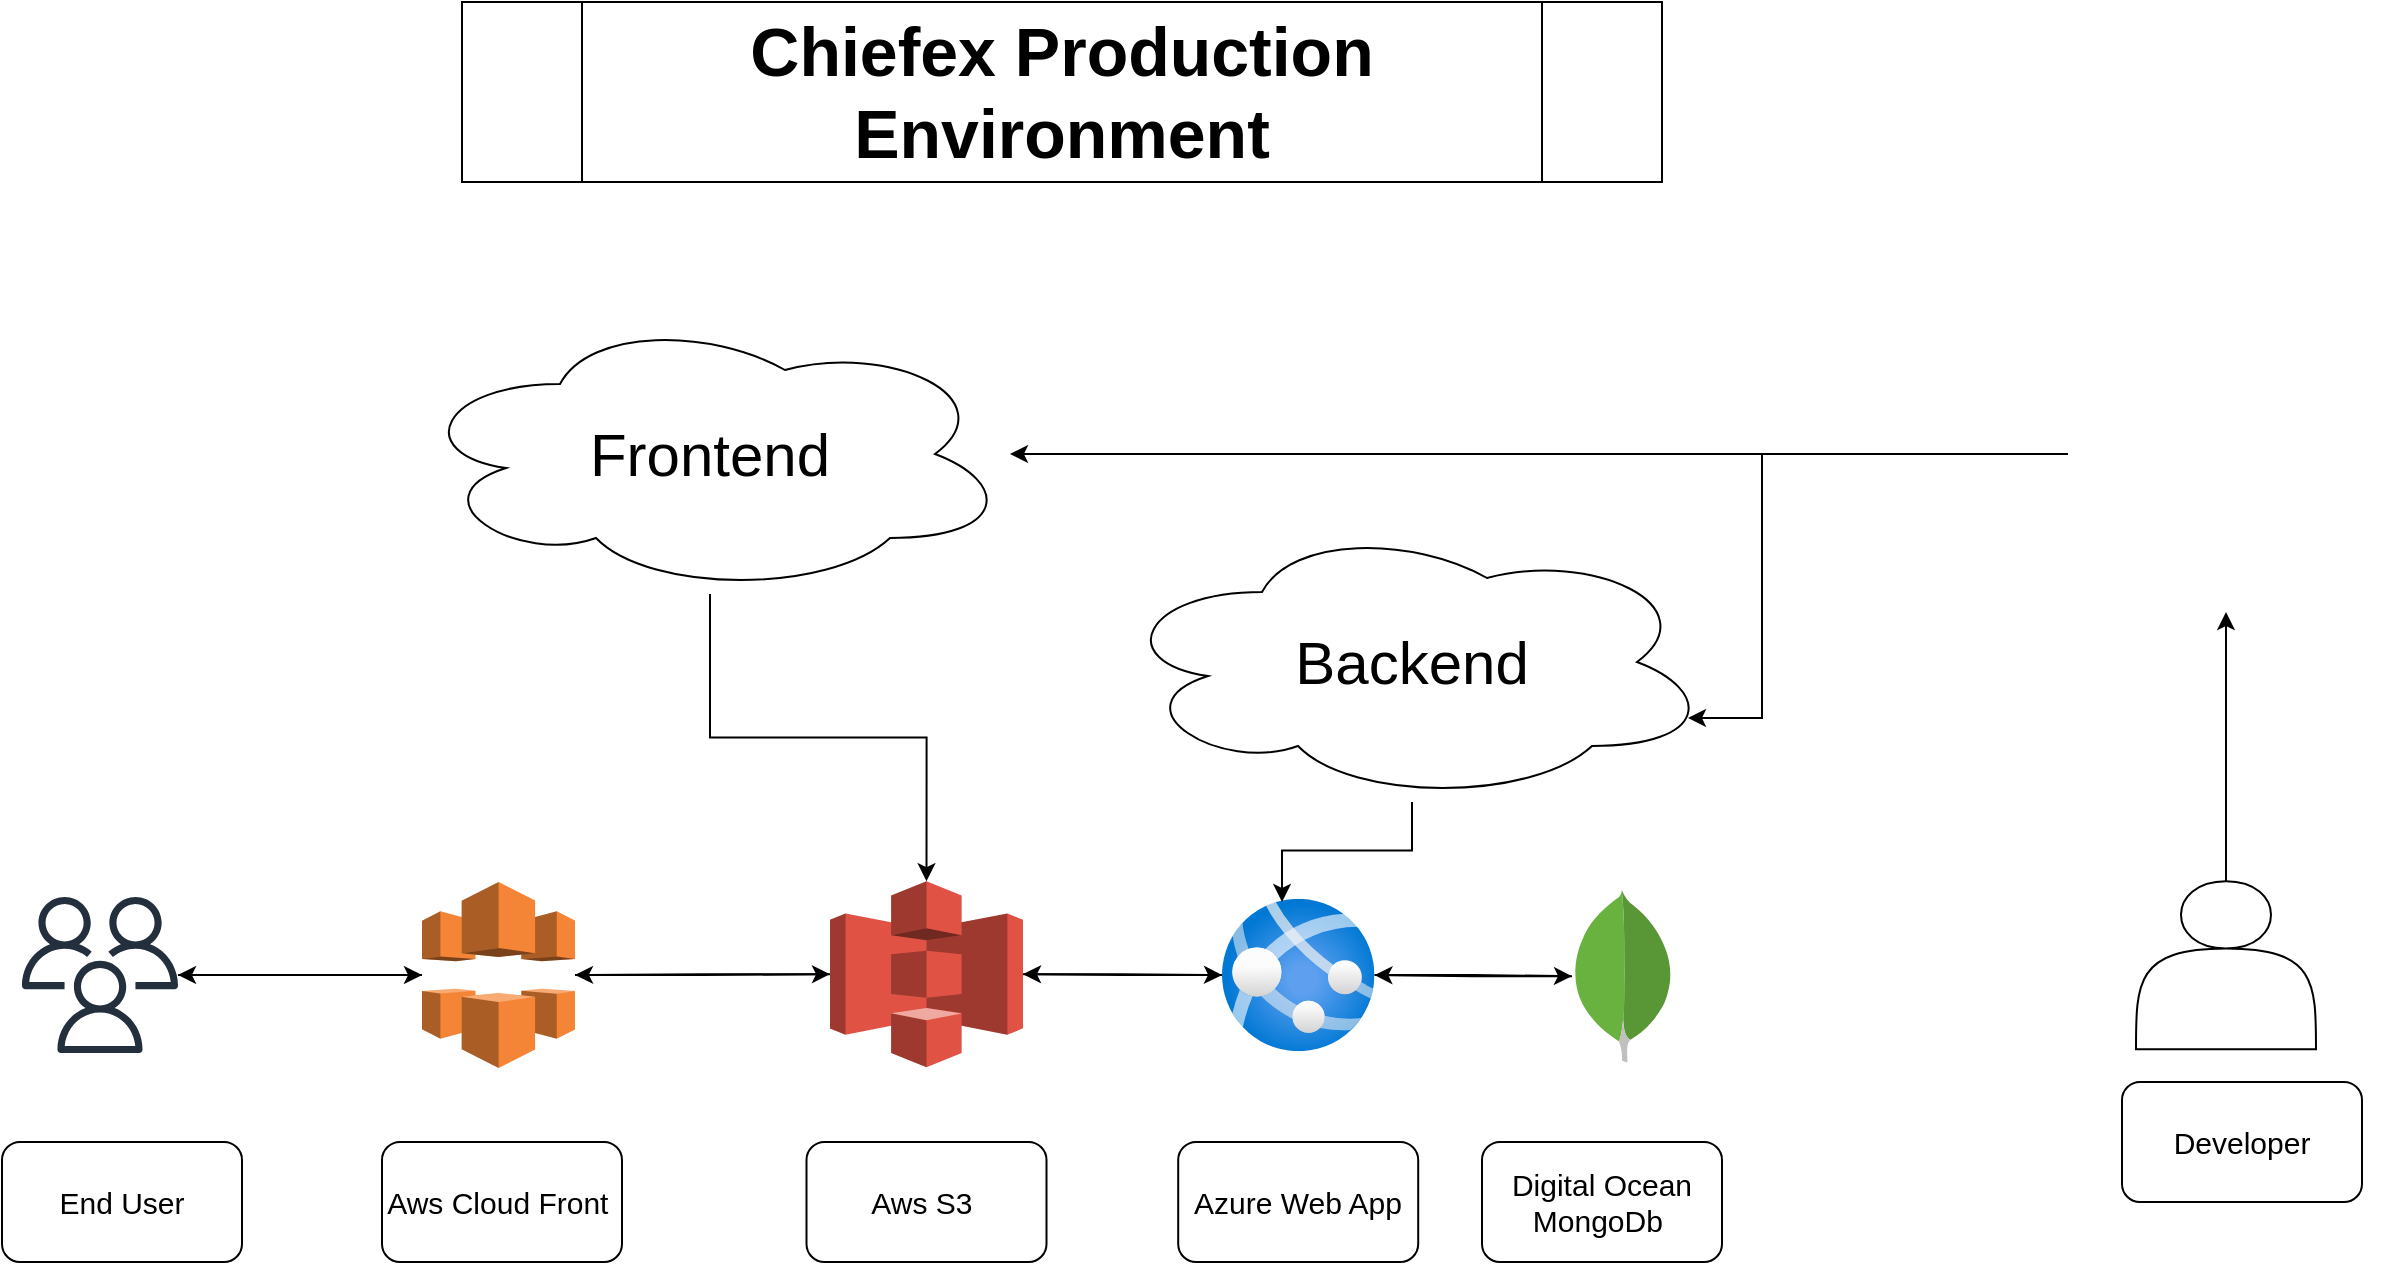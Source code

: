 <mxfile version="21.6.6" type="github">
  <diagram name="Page-1" id="3A8_eei9raIrwsvAf__b">
    <mxGraphModel dx="1354" dy="1795" grid="1" gridSize="10" guides="1" tooltips="1" connect="1" arrows="1" fold="1" page="1" pageScale="1" pageWidth="850" pageHeight="1100" math="0" shadow="0">
      <root>
        <mxCell id="0" />
        <mxCell id="1" parent="0" />
        <mxCell id="TJSnQC33qVE7md1FfvLm-20" style="edgeStyle=orthogonalEdgeStyle;rounded=0;orthogonalLoop=1;jettySize=auto;html=1;" edge="1" parent="1" source="TJSnQC33qVE7md1FfvLm-2" target="TJSnQC33qVE7md1FfvLm-5">
          <mxGeometry relative="1" as="geometry" />
        </mxCell>
        <mxCell id="TJSnQC33qVE7md1FfvLm-2" value="" style="dashed=0;outlineConnect=0;html=1;align=center;labelPosition=center;verticalLabelPosition=bottom;verticalAlign=top;shape=mxgraph.weblogos.mongodb" vertex="1" parent="1">
          <mxGeometry x="785" y="-366" width="51.2" height="86.2" as="geometry" />
        </mxCell>
        <mxCell id="TJSnQC33qVE7md1FfvLm-18" style="edgeStyle=orthogonalEdgeStyle;rounded=0;orthogonalLoop=1;jettySize=auto;html=1;" edge="1" parent="1" source="TJSnQC33qVE7md1FfvLm-3" target="TJSnQC33qVE7md1FfvLm-5">
          <mxGeometry relative="1" as="geometry" />
        </mxCell>
        <mxCell id="TJSnQC33qVE7md1FfvLm-23" style="edgeStyle=orthogonalEdgeStyle;rounded=0;orthogonalLoop=1;jettySize=auto;html=1;entryX=1;entryY=0.5;entryDx=0;entryDy=0;entryPerimeter=0;" edge="1" parent="1" source="TJSnQC33qVE7md1FfvLm-3" target="TJSnQC33qVE7md1FfvLm-4">
          <mxGeometry relative="1" as="geometry" />
        </mxCell>
        <mxCell id="TJSnQC33qVE7md1FfvLm-3" value="" style="outlineConnect=0;dashed=0;verticalLabelPosition=bottom;verticalAlign=top;align=center;html=1;shape=mxgraph.aws3.s3;fillColor=#E05243;gradientColor=none;" vertex="1" parent="1">
          <mxGeometry x="414" y="-370.4" width="96.5" height="93" as="geometry" />
        </mxCell>
        <mxCell id="TJSnQC33qVE7md1FfvLm-17" style="edgeStyle=orthogonalEdgeStyle;rounded=0;orthogonalLoop=1;jettySize=auto;html=1;entryX=0;entryY=0.5;entryDx=0;entryDy=0;entryPerimeter=0;" edge="1" parent="1" source="TJSnQC33qVE7md1FfvLm-4" target="TJSnQC33qVE7md1FfvLm-3">
          <mxGeometry relative="1" as="geometry" />
        </mxCell>
        <mxCell id="TJSnQC33qVE7md1FfvLm-24" style="edgeStyle=orthogonalEdgeStyle;rounded=0;orthogonalLoop=1;jettySize=auto;html=1;" edge="1" parent="1" source="TJSnQC33qVE7md1FfvLm-4" target="TJSnQC33qVE7md1FfvLm-9">
          <mxGeometry relative="1" as="geometry" />
        </mxCell>
        <mxCell id="TJSnQC33qVE7md1FfvLm-4" value="" style="outlineConnect=0;dashed=0;verticalLabelPosition=bottom;verticalAlign=top;align=center;html=1;shape=mxgraph.aws3.cloudfront;fillColor=#F58536;gradientColor=none;" vertex="1" parent="1">
          <mxGeometry x="210" y="-370" width="76.5" height="93" as="geometry" />
        </mxCell>
        <mxCell id="TJSnQC33qVE7md1FfvLm-19" value="" style="edgeStyle=orthogonalEdgeStyle;rounded=0;orthogonalLoop=1;jettySize=auto;html=1;" edge="1" parent="1" source="TJSnQC33qVE7md1FfvLm-5" target="TJSnQC33qVE7md1FfvLm-2">
          <mxGeometry relative="1" as="geometry" />
        </mxCell>
        <mxCell id="TJSnQC33qVE7md1FfvLm-22" style="edgeStyle=orthogonalEdgeStyle;rounded=0;orthogonalLoop=1;jettySize=auto;html=1;" edge="1" parent="1" source="TJSnQC33qVE7md1FfvLm-5" target="TJSnQC33qVE7md1FfvLm-3">
          <mxGeometry relative="1" as="geometry" />
        </mxCell>
        <mxCell id="TJSnQC33qVE7md1FfvLm-5" value="" style="image;aspect=fixed;html=1;points=[];align=center;fontSize=12;image=img/lib/azure2/app_services/App_Services.svg;" vertex="1" parent="1">
          <mxGeometry x="610" y="-361.6" width="76.2" height="76.2" as="geometry" />
        </mxCell>
        <mxCell id="TJSnQC33qVE7md1FfvLm-16" style="edgeStyle=orthogonalEdgeStyle;rounded=0;orthogonalLoop=1;jettySize=auto;html=1;entryX=0;entryY=0.5;entryDx=0;entryDy=0;entryPerimeter=0;" edge="1" parent="1" source="TJSnQC33qVE7md1FfvLm-9" target="TJSnQC33qVE7md1FfvLm-4">
          <mxGeometry relative="1" as="geometry" />
        </mxCell>
        <mxCell id="TJSnQC33qVE7md1FfvLm-9" value="" style="sketch=0;outlineConnect=0;fontColor=#232F3E;gradientColor=none;fillColor=#232F3D;strokeColor=none;dashed=0;verticalLabelPosition=bottom;verticalAlign=top;align=center;html=1;fontSize=12;fontStyle=0;aspect=fixed;pointerEvents=1;shape=mxgraph.aws4.users;" vertex="1" parent="1">
          <mxGeometry x="10" y="-362.5" width="78" height="78" as="geometry" />
        </mxCell>
        <mxCell id="TJSnQC33qVE7md1FfvLm-27" value="Digital Ocean MongoDb&amp;nbsp;" style="rounded=1;whiteSpace=wrap;html=1;fontSize=15;" vertex="1" parent="1">
          <mxGeometry x="740" y="-240" width="120" height="60" as="geometry" />
        </mxCell>
        <mxCell id="TJSnQC33qVE7md1FfvLm-28" value="Azure Web App" style="rounded=1;whiteSpace=wrap;html=1;fontSize=15;" vertex="1" parent="1">
          <mxGeometry x="588.1" y="-240" width="120" height="60" as="geometry" />
        </mxCell>
        <mxCell id="TJSnQC33qVE7md1FfvLm-29" value="Aws S3&amp;nbsp;" style="rounded=1;whiteSpace=wrap;html=1;fontSize=15;" vertex="1" parent="1">
          <mxGeometry x="402.25" y="-240" width="120" height="60" as="geometry" />
        </mxCell>
        <mxCell id="TJSnQC33qVE7md1FfvLm-30" value="Aws Cloud Front&amp;nbsp;" style="rounded=1;whiteSpace=wrap;html=1;fontSize=15;" vertex="1" parent="1">
          <mxGeometry x="190" y="-240" width="120" height="60" as="geometry" />
        </mxCell>
        <mxCell id="TJSnQC33qVE7md1FfvLm-31" value="End User" style="rounded=1;whiteSpace=wrap;html=1;fontSize=15;" vertex="1" parent="1">
          <mxGeometry y="-240" width="120" height="60" as="geometry" />
        </mxCell>
        <mxCell id="TJSnQC33qVE7md1FfvLm-37" style="edgeStyle=orthogonalEdgeStyle;rounded=0;orthogonalLoop=1;jettySize=auto;html=1;entryX=0.394;entryY=0.021;entryDx=0;entryDy=0;entryPerimeter=0;" edge="1" parent="1" source="TJSnQC33qVE7md1FfvLm-32" target="TJSnQC33qVE7md1FfvLm-5">
          <mxGeometry relative="1" as="geometry" />
        </mxCell>
        <mxCell id="TJSnQC33qVE7md1FfvLm-32" value="&lt;font style=&quot;font-size: 30px;&quot;&gt;Backend&lt;/font&gt;" style="ellipse;shape=cloud;whiteSpace=wrap;html=1;" vertex="1" parent="1">
          <mxGeometry x="555" y="-550" width="300" height="140" as="geometry" />
        </mxCell>
        <mxCell id="TJSnQC33qVE7md1FfvLm-38" style="edgeStyle=orthogonalEdgeStyle;rounded=0;orthogonalLoop=1;jettySize=auto;html=1;entryX=0.5;entryY=0;entryDx=0;entryDy=0;entryPerimeter=0;" edge="1" parent="1" source="TJSnQC33qVE7md1FfvLm-33" target="TJSnQC33qVE7md1FfvLm-3">
          <mxGeometry relative="1" as="geometry" />
        </mxCell>
        <mxCell id="TJSnQC33qVE7md1FfvLm-33" value="&lt;font style=&quot;font-size: 30px;&quot;&gt;Frontend&lt;/font&gt;" style="ellipse;shape=cloud;whiteSpace=wrap;html=1;" vertex="1" parent="1">
          <mxGeometry x="204" y="-654" width="300" height="140" as="geometry" />
        </mxCell>
        <mxCell id="TJSnQC33qVE7md1FfvLm-35" style="edgeStyle=orthogonalEdgeStyle;rounded=0;orthogonalLoop=1;jettySize=auto;html=1;entryX=0.96;entryY=0.7;entryDx=0;entryDy=0;entryPerimeter=0;" edge="1" parent="1" source="TJSnQC33qVE7md1FfvLm-34" target="TJSnQC33qVE7md1FfvLm-32">
          <mxGeometry relative="1" as="geometry">
            <Array as="points">
              <mxPoint x="880" y="-584" />
              <mxPoint x="880" y="-452" />
            </Array>
          </mxGeometry>
        </mxCell>
        <mxCell id="TJSnQC33qVE7md1FfvLm-36" style="edgeStyle=orthogonalEdgeStyle;rounded=0;orthogonalLoop=1;jettySize=auto;html=1;" edge="1" parent="1" source="TJSnQC33qVE7md1FfvLm-34" target="TJSnQC33qVE7md1FfvLm-33">
          <mxGeometry relative="1" as="geometry" />
        </mxCell>
        <mxCell id="TJSnQC33qVE7md1FfvLm-34" value="" style="shape=image;html=1;verticalAlign=top;verticalLabelPosition=bottom;labelBackgroundColor=#ffffff;imageAspect=0;aspect=fixed;image=https://cdn4.iconfinder.com/data/icons/ionicons/512/icon-social-github-128.png" vertex="1" parent="1">
          <mxGeometry x="1033" y="-663" width="158" height="158" as="geometry" />
        </mxCell>
        <mxCell id="TJSnQC33qVE7md1FfvLm-40" value="Chiefex Production Environment" style="shape=process;whiteSpace=wrap;html=1;backgroundOutline=1;fontSize=34;fontStyle=1" vertex="1" parent="1">
          <mxGeometry x="230" y="-810" width="600" height="90" as="geometry" />
        </mxCell>
        <mxCell id="TJSnQC33qVE7md1FfvLm-45" style="edgeStyle=orthogonalEdgeStyle;rounded=0;orthogonalLoop=1;jettySize=auto;html=1;entryX=0.5;entryY=1;entryDx=0;entryDy=0;" edge="1" parent="1" source="TJSnQC33qVE7md1FfvLm-43" target="TJSnQC33qVE7md1FfvLm-34">
          <mxGeometry relative="1" as="geometry" />
        </mxCell>
        <mxCell id="TJSnQC33qVE7md1FfvLm-43" value="" style="shape=actor;whiteSpace=wrap;html=1;" vertex="1" parent="1">
          <mxGeometry x="1067" y="-370.4" width="90" height="84" as="geometry" />
        </mxCell>
        <mxCell id="TJSnQC33qVE7md1FfvLm-46" value="Developer" style="rounded=1;whiteSpace=wrap;html=1;fontSize=15;" vertex="1" parent="1">
          <mxGeometry x="1060" y="-270" width="120" height="60" as="geometry" />
        </mxCell>
      </root>
    </mxGraphModel>
  </diagram>
</mxfile>
